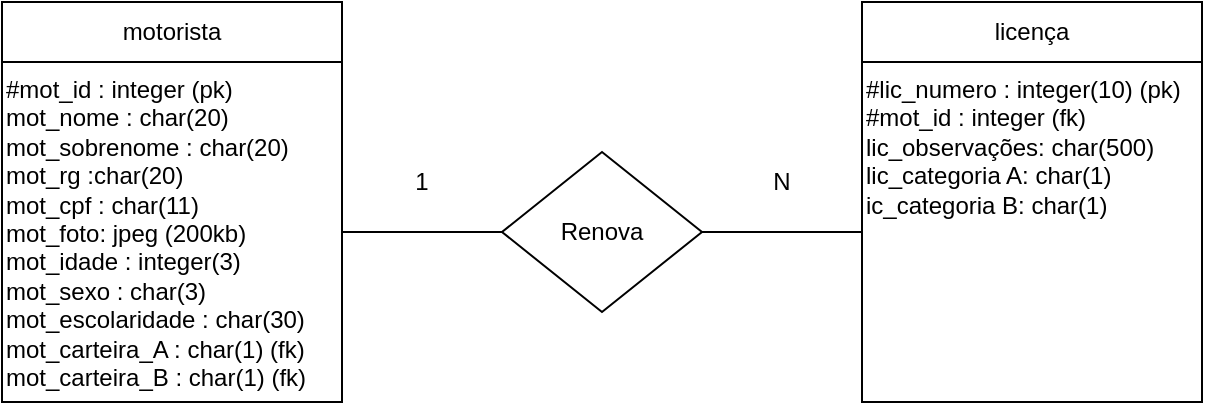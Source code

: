 <mxfile version="21.1.4" type="device">
  <diagram name="Página-1" id="ZNGdyTW8wr7JX23fp848">
    <mxGraphModel dx="954" dy="616" grid="1" gridSize="10" guides="1" tooltips="1" connect="1" arrows="1" fold="1" page="1" pageScale="1" pageWidth="827" pageHeight="1169" math="0" shadow="0">
      <root>
        <mxCell id="0" />
        <mxCell id="1" parent="0" />
        <mxCell id="qy5Mjo_JiA9BRrlOU21e-13" style="edgeStyle=orthogonalEdgeStyle;rounded=0;orthogonalLoop=1;jettySize=auto;html=1;exitX=1;exitY=0.5;exitDx=0;exitDy=0;endArrow=none;endFill=0;" edge="1" parent="1" source="T8BnpZqXo7NzLkKu8uot-1" target="qy5Mjo_JiA9BRrlOU21e-7">
          <mxGeometry relative="1" as="geometry" />
        </mxCell>
        <mxCell id="T8BnpZqXo7NzLkKu8uot-1" value="#mot_id : integer (pk)&lt;br&gt;mot_nome : char(20)&lt;br&gt;mot_sobrenome : char(20)&lt;br&gt;&lt;div style=&quot;&quot;&gt;mot_rg :char(20)&lt;/div&gt;&lt;div style=&quot;&quot;&gt;mot_cpf : char(11)&lt;/div&gt;&lt;div style=&quot;&quot;&gt;mot_foto: jpeg (200kb)&lt;/div&gt;&lt;div style=&quot;&quot;&gt;mot_idade : integer(3)&lt;/div&gt;&lt;div style=&quot;&quot;&gt;mot_sexo : char(3)&lt;/div&gt;&lt;div style=&quot;&quot;&gt;mot_escolaridade : char(30)&lt;/div&gt;&lt;div style=&quot;&quot;&gt;mot_carteira_A : char(1) (fk)&lt;/div&gt;&lt;div style=&quot;&quot;&gt;mot_carteira_B : char(1) (fk)&lt;/div&gt;" style="whiteSpace=wrap;html=1;aspect=fixed;align=left;verticalAlign=top;" parent="1" vertex="1">
          <mxGeometry x="100" y="70" width="170" height="170" as="geometry" />
        </mxCell>
        <mxCell id="qy5Mjo_JiA9BRrlOU21e-3" value="motorista" style="rounded=0;whiteSpace=wrap;html=1;" vertex="1" parent="1">
          <mxGeometry x="100" y="40" width="170" height="30" as="geometry" />
        </mxCell>
        <mxCell id="qy5Mjo_JiA9BRrlOU21e-5" value="#lic_numero : integer(10) (pk)&lt;br&gt;#mot_id : integer (fk)&lt;br&gt;lic_observações: char(500)&lt;br&gt;lic_categoria A: char(1)&lt;br&gt;ic_categoria B: char(1)&lt;br&gt;&lt;br&gt;" style="whiteSpace=wrap;html=1;aspect=fixed;align=left;verticalAlign=top;" vertex="1" parent="1">
          <mxGeometry x="530" y="70" width="170" height="170" as="geometry" />
        </mxCell>
        <mxCell id="qy5Mjo_JiA9BRrlOU21e-6" value="licença" style="rounded=0;whiteSpace=wrap;html=1;" vertex="1" parent="1">
          <mxGeometry x="530" y="40" width="170" height="30" as="geometry" />
        </mxCell>
        <mxCell id="qy5Mjo_JiA9BRrlOU21e-14" style="rounded=0;orthogonalLoop=1;jettySize=auto;html=1;exitX=1;exitY=0.5;exitDx=0;exitDy=0;endArrow=none;endFill=0;" edge="1" parent="1" source="qy5Mjo_JiA9BRrlOU21e-7" target="qy5Mjo_JiA9BRrlOU21e-5">
          <mxGeometry relative="1" as="geometry" />
        </mxCell>
        <mxCell id="qy5Mjo_JiA9BRrlOU21e-7" value="Renova" style="rhombus;whiteSpace=wrap;html=1;" vertex="1" parent="1">
          <mxGeometry x="350" y="115" width="100" height="80" as="geometry" />
        </mxCell>
        <mxCell id="qy5Mjo_JiA9BRrlOU21e-15" value="N" style="text;html=1;strokeColor=none;fillColor=none;align=center;verticalAlign=middle;whiteSpace=wrap;rounded=0;" vertex="1" parent="1">
          <mxGeometry x="460" y="115" width="60" height="30" as="geometry" />
        </mxCell>
        <mxCell id="qy5Mjo_JiA9BRrlOU21e-16" value="1" style="text;html=1;strokeColor=none;fillColor=none;align=center;verticalAlign=middle;whiteSpace=wrap;rounded=0;" vertex="1" parent="1">
          <mxGeometry x="280" y="115" width="60" height="30" as="geometry" />
        </mxCell>
      </root>
    </mxGraphModel>
  </diagram>
</mxfile>
